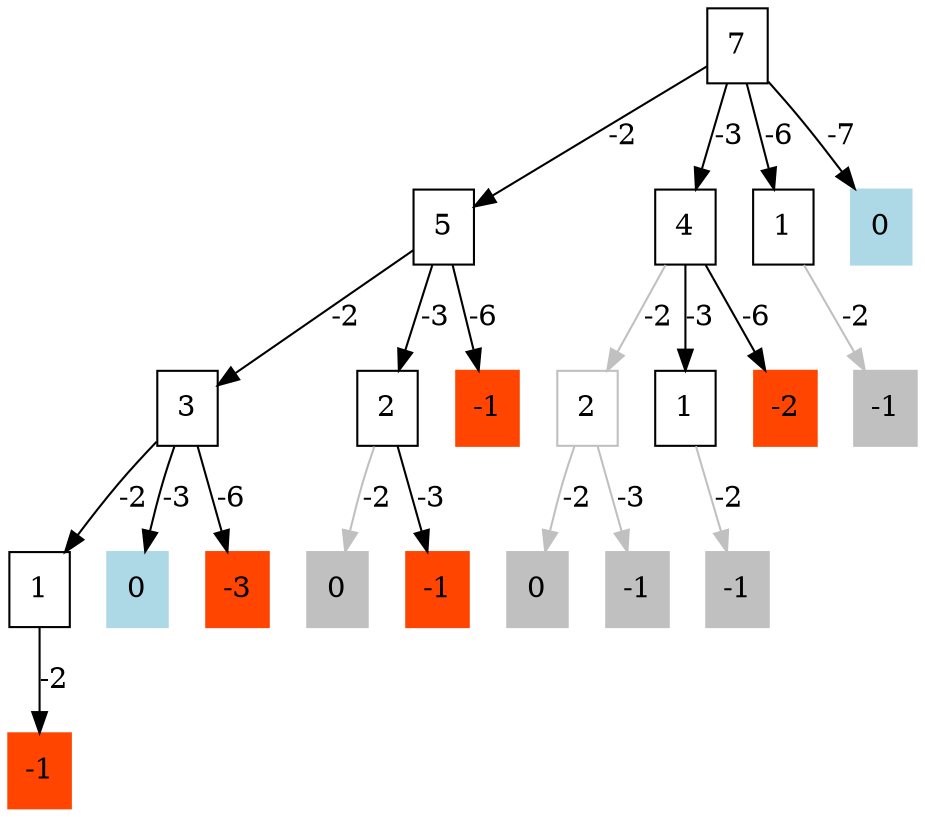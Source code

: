 digraph G {
	node[shape=box, width=0.4]

	n7[label="7"]

	// n7
	n7->n7_5[label="-2"]
	n7->n7_4[label="-3"]
	n7->n7_1[label="-6"]
	n7->n7_0[label="-7"]
	n7_5[label="5"]
	n7_4[label="4"]
	n7_1[label="1"]
	n7_0[label="0",style=filled,color="lightblue"]

	// n7_5
	n7_5->n7_5_3[label="-2"]
	n7_5->n7_5_2[label="-3"]
	n7_5->n7_5_n1[label="-6"]
	n7_5_3[label="3"]
	n7_5_2[label="2"]
	n7_5_n1[label="-1",style=filled,color="orangered"]

	// n7_4
	n7_4->n7_4_2[label="-2",color="grey"]
	n7_4->n7_4_1[label="-3"]
	n7_4->n7_4_n2[label="-6"]
	n7_4_2[label="2",color="grey"]
	n7_4_1[label="1"]
	n7_4_n2[label="-2",style=filled,color="orangered"]

	// n7_1
	n7_1->n7_1_n1[label="-2",color="grey"]
	n7_1_n1[label="-1",style=filled,color="grey"]

	// n7_5_3
	n7_5_3->n7_5_3_1[label="-2"]
	n7_5_3->n7_5_3_0[label="-3"]
	n7_5_3->n7_5_3_n3[label="-6"]
	n7_5_3_1[label="1"]
	n7_5_3_0[label="0",style=filled,color="lightblue"]
	n7_5_3_n3[label="-3",style=filled,color="orangered"]

	// n7_5_2
	n7_5_2->n7_5_2_0[label="-2",color="grey"]
	n7_5_2->n7_5_2_n1[label="-3"]
	n7_5_2_0[label="0",style=filled,color="grey"]
	n7_5_2_n1[label="-1",style=filled,color="orangered"]

	// n7_4_2
	n7_4_2->n7_4_2_0[label="-2",color="grey"]
	n7_4_2->n7_4_2_n1[label="-3",color="grey"]
	n7_4_2_0[label="0",style=filled,color="grey"]
	n7_4_2_n1[label="-1",style=filled,color="grey"]

	// n7_4_1
	n7_4_1->n7_4_1_n1[label="-2",color="grey"]
	n7_4_1_n1[label="-1",style=filled,color="grey"]

	n7_5_3_1->n7_5_3_1_n1[label="-2"]
	n7_5_3_1_n1[label="-1",style=filled,color="orangered"]
}
